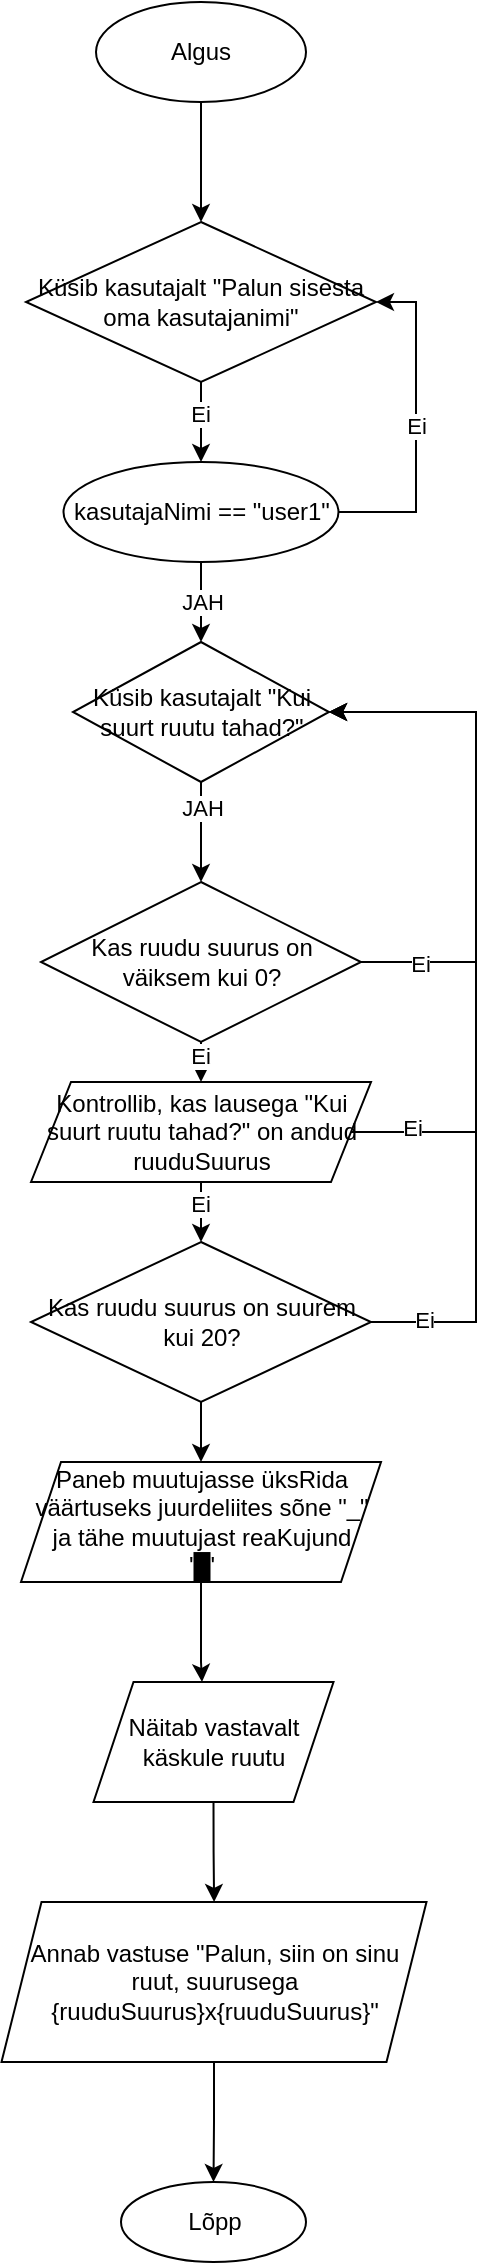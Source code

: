 <mxfile version="28.2.5">
  <diagram id="C5RBs43oDa-KdzZeNtuy" name="Page-1">
    <mxGraphModel dx="541" dy="1991" grid="1" gridSize="10" guides="1" tooltips="1" connect="1" arrows="1" fold="1" page="1" pageScale="1" pageWidth="827" pageHeight="1169" math="0" shadow="0">
      <root>
        <mxCell id="WIyWlLk6GJQsqaUBKTNV-0" />
        <mxCell id="WIyWlLk6GJQsqaUBKTNV-1" parent="WIyWlLk6GJQsqaUBKTNV-0" />
        <mxCell id="HW74CYclKivIJ3GnBQ72-51" style="edgeStyle=orthogonalEdgeStyle;rounded=0;orthogonalLoop=1;jettySize=auto;html=1;exitX=1;exitY=0.5;exitDx=0;exitDy=0;entryX=1;entryY=0.5;entryDx=0;entryDy=0;" edge="1" parent="WIyWlLk6GJQsqaUBKTNV-1" source="HW74CYclKivIJ3GnBQ72-0" target="HW74CYclKivIJ3GnBQ72-18">
          <mxGeometry relative="1" as="geometry">
            <Array as="points">
              <mxPoint x="340" y="210" />
              <mxPoint x="340" y="85" />
            </Array>
          </mxGeometry>
        </mxCell>
        <mxCell id="HW74CYclKivIJ3GnBQ72-63" value="Ei" style="edgeLabel;html=1;align=center;verticalAlign=middle;resizable=0;points=[];" vertex="1" connectable="0" parent="HW74CYclKivIJ3GnBQ72-51">
          <mxGeometry x="-0.769" y="-1" relative="1" as="geometry">
            <mxPoint as="offset" />
          </mxGeometry>
        </mxCell>
        <mxCell id="HW74CYclKivIJ3GnBQ72-53" style="edgeStyle=orthogonalEdgeStyle;rounded=0;orthogonalLoop=1;jettySize=auto;html=1;exitX=0.5;exitY=1;exitDx=0;exitDy=0;entryX=0.5;entryY=0;entryDx=0;entryDy=0;" edge="1" parent="WIyWlLk6GJQsqaUBKTNV-1" source="HW74CYclKivIJ3GnBQ72-0" target="HW74CYclKivIJ3GnBQ72-48">
          <mxGeometry relative="1" as="geometry" />
        </mxCell>
        <mxCell id="HW74CYclKivIJ3GnBQ72-55" value="Ei" style="edgeLabel;html=1;align=center;verticalAlign=middle;resizable=0;points=[];" vertex="1" connectable="0" parent="HW74CYclKivIJ3GnBQ72-53">
          <mxGeometry x="-0.285" y="-1" relative="1" as="geometry">
            <mxPoint as="offset" />
          </mxGeometry>
        </mxCell>
        <mxCell id="HW74CYclKivIJ3GnBQ72-0" value="Kas ruudu suurus on väiksem kui 0?" style="rhombus;whiteSpace=wrap;html=1;" vertex="1" parent="WIyWlLk6GJQsqaUBKTNV-1">
          <mxGeometry x="122.5" y="170" width="160" height="80" as="geometry" />
        </mxCell>
        <mxCell id="HW74CYclKivIJ3GnBQ72-38" style="edgeStyle=orthogonalEdgeStyle;rounded=0;orthogonalLoop=1;jettySize=auto;html=1;exitX=1;exitY=0.5;exitDx=0;exitDy=0;entryX=1;entryY=0.5;entryDx=0;entryDy=0;" edge="1" parent="WIyWlLk6GJQsqaUBKTNV-1" source="HW74CYclKivIJ3GnBQ72-1" target="HW74CYclKivIJ3GnBQ72-18">
          <mxGeometry relative="1" as="geometry">
            <Array as="points">
              <mxPoint x="340" y="390" />
              <mxPoint x="340" y="85" />
            </Array>
          </mxGeometry>
        </mxCell>
        <mxCell id="HW74CYclKivIJ3GnBQ72-64" value="Ei" style="edgeLabel;html=1;align=center;verticalAlign=middle;resizable=0;points=[];" vertex="1" connectable="0" parent="HW74CYclKivIJ3GnBQ72-38">
          <mxGeometry x="-0.879" y="1" relative="1" as="geometry">
            <mxPoint as="offset" />
          </mxGeometry>
        </mxCell>
        <mxCell id="HW74CYclKivIJ3GnBQ72-65" style="edgeStyle=orthogonalEdgeStyle;rounded=0;orthogonalLoop=1;jettySize=auto;html=1;exitX=0.5;exitY=1;exitDx=0;exitDy=0;" edge="1" parent="WIyWlLk6GJQsqaUBKTNV-1" source="HW74CYclKivIJ3GnBQ72-1" target="HW74CYclKivIJ3GnBQ72-47">
          <mxGeometry relative="1" as="geometry" />
        </mxCell>
        <mxCell id="HW74CYclKivIJ3GnBQ72-1" value="Kas ruudu suurus on suurem kui 20?" style="rhombus;whiteSpace=wrap;html=1;" vertex="1" parent="WIyWlLk6GJQsqaUBKTNV-1">
          <mxGeometry x="117.5" y="350" width="170" height="80" as="geometry" />
        </mxCell>
        <mxCell id="HW74CYclKivIJ3GnBQ72-16" style="edgeStyle=orthogonalEdgeStyle;rounded=0;orthogonalLoop=1;jettySize=auto;html=1;exitX=0.5;exitY=1;exitDx=0;exitDy=0;" edge="1" parent="WIyWlLk6GJQsqaUBKTNV-1" source="HW74CYclKivIJ3GnBQ72-11" target="HW74CYclKivIJ3GnBQ72-15">
          <mxGeometry relative="1" as="geometry" />
        </mxCell>
        <mxCell id="HW74CYclKivIJ3GnBQ72-59" value="Ei" style="edgeLabel;html=1;align=center;verticalAlign=middle;resizable=0;points=[];" vertex="1" connectable="0" parent="HW74CYclKivIJ3GnBQ72-16">
          <mxGeometry x="-0.205" y="-1" relative="1" as="geometry">
            <mxPoint as="offset" />
          </mxGeometry>
        </mxCell>
        <mxCell id="HW74CYclKivIJ3GnBQ72-11" value="Küsib kasutajalt &quot;Palun sisesta oma kasutajanimi&quot;" style="rhombus;whiteSpace=wrap;html=1;" vertex="1" parent="WIyWlLk6GJQsqaUBKTNV-1">
          <mxGeometry x="115" y="-160" width="175" height="80" as="geometry" />
        </mxCell>
        <mxCell id="HW74CYclKivIJ3GnBQ72-13" style="edgeStyle=orthogonalEdgeStyle;rounded=0;orthogonalLoop=1;jettySize=auto;html=1;exitX=0.5;exitY=1;exitDx=0;exitDy=0;" edge="1" parent="WIyWlLk6GJQsqaUBKTNV-1" source="HW74CYclKivIJ3GnBQ72-12" target="HW74CYclKivIJ3GnBQ72-11">
          <mxGeometry relative="1" as="geometry" />
        </mxCell>
        <mxCell id="HW74CYclKivIJ3GnBQ72-12" value="Algus" style="ellipse;whiteSpace=wrap;html=1;" vertex="1" parent="WIyWlLk6GJQsqaUBKTNV-1">
          <mxGeometry x="150" y="-270" width="105" height="50" as="geometry" />
        </mxCell>
        <mxCell id="HW74CYclKivIJ3GnBQ72-19" style="edgeStyle=orthogonalEdgeStyle;rounded=0;orthogonalLoop=1;jettySize=auto;html=1;exitX=0.5;exitY=1;exitDx=0;exitDy=0;" edge="1" parent="WIyWlLk6GJQsqaUBKTNV-1" source="HW74CYclKivIJ3GnBQ72-15" target="HW74CYclKivIJ3GnBQ72-18">
          <mxGeometry relative="1" as="geometry" />
        </mxCell>
        <mxCell id="HW74CYclKivIJ3GnBQ72-24" value="JAH" style="edgeLabel;html=1;align=center;verticalAlign=middle;resizable=0;points=[];" vertex="1" connectable="0" parent="HW74CYclKivIJ3GnBQ72-19">
          <mxGeometry x="-0.457" y="4" relative="1" as="geometry">
            <mxPoint x="-4" y="9" as="offset" />
          </mxGeometry>
        </mxCell>
        <mxCell id="HW74CYclKivIJ3GnBQ72-60" value="Ei" style="edgeStyle=orthogonalEdgeStyle;rounded=0;orthogonalLoop=1;jettySize=auto;html=1;exitX=1;exitY=0.5;exitDx=0;exitDy=0;entryX=1;entryY=0.5;entryDx=0;entryDy=0;" edge="1" parent="WIyWlLk6GJQsqaUBKTNV-1" source="HW74CYclKivIJ3GnBQ72-15" target="HW74CYclKivIJ3GnBQ72-11">
          <mxGeometry relative="1" as="geometry">
            <Array as="points">
              <mxPoint x="310" y="-15" />
              <mxPoint x="310" y="-120" />
            </Array>
          </mxGeometry>
        </mxCell>
        <mxCell id="HW74CYclKivIJ3GnBQ72-15" value="kasutajaNimi == &quot;user1&quot;" style="ellipse;whiteSpace=wrap;html=1;" vertex="1" parent="WIyWlLk6GJQsqaUBKTNV-1">
          <mxGeometry x="133.75" y="-40" width="137.5" height="50" as="geometry" />
        </mxCell>
        <mxCell id="HW74CYclKivIJ3GnBQ72-20" style="edgeStyle=orthogonalEdgeStyle;rounded=0;orthogonalLoop=1;jettySize=auto;html=1;exitX=0.5;exitY=1;exitDx=0;exitDy=0;" edge="1" parent="WIyWlLk6GJQsqaUBKTNV-1" source="HW74CYclKivIJ3GnBQ72-18" target="HW74CYclKivIJ3GnBQ72-0">
          <mxGeometry relative="1" as="geometry" />
        </mxCell>
        <mxCell id="HW74CYclKivIJ3GnBQ72-25" value="JAH" style="edgeLabel;html=1;align=center;verticalAlign=middle;resizable=0;points=[];" vertex="1" connectable="0" parent="HW74CYclKivIJ3GnBQ72-20">
          <mxGeometry x="-0.509" relative="1" as="geometry">
            <mxPoint as="offset" />
          </mxGeometry>
        </mxCell>
        <mxCell id="HW74CYclKivIJ3GnBQ72-18" value="Küsib kasutajalt &quot;Kui suurt ruutu tahad?&quot;" style="rhombus;whiteSpace=wrap;html=1;" vertex="1" parent="WIyWlLk6GJQsqaUBKTNV-1">
          <mxGeometry x="138.5" y="50" width="128" height="70" as="geometry" />
        </mxCell>
        <mxCell id="HW74CYclKivIJ3GnBQ72-34" style="edgeStyle=orthogonalEdgeStyle;rounded=0;orthogonalLoop=1;jettySize=auto;html=1;exitX=0.5;exitY=1;exitDx=0;exitDy=0;" edge="1" parent="WIyWlLk6GJQsqaUBKTNV-1" source="HW74CYclKivIJ3GnBQ72-22" target="HW74CYclKivIJ3GnBQ72-33">
          <mxGeometry relative="1" as="geometry" />
        </mxCell>
        <mxCell id="HW74CYclKivIJ3GnBQ72-22" value="Annab vastuse &quot;Palun, siin on sinu ruut, suurusega {ruuduSuurus}x{ruuduSuurus}&quot;" style="shape=parallelogram;perimeter=parallelogramPerimeter;whiteSpace=wrap;html=1;fixedSize=1;" vertex="1" parent="WIyWlLk6GJQsqaUBKTNV-1">
          <mxGeometry x="102.75" y="680" width="212.5" height="80" as="geometry" />
        </mxCell>
        <mxCell id="HW74CYclKivIJ3GnBQ72-31" style="edgeStyle=orthogonalEdgeStyle;rounded=0;orthogonalLoop=1;jettySize=auto;html=1;" edge="1" parent="WIyWlLk6GJQsqaUBKTNV-1" source="HW74CYclKivIJ3GnBQ72-47" target="HW74CYclKivIJ3GnBQ72-30">
          <mxGeometry relative="1" as="geometry">
            <mxPoint x="202.5" y="550" as="sourcePoint" />
            <Array as="points">
              <mxPoint x="203" y="560" />
              <mxPoint x="203" y="560" />
            </Array>
          </mxGeometry>
        </mxCell>
        <mxCell id="HW74CYclKivIJ3GnBQ72-32" style="edgeStyle=orthogonalEdgeStyle;rounded=0;orthogonalLoop=1;jettySize=auto;html=1;exitX=0.5;exitY=1;exitDx=0;exitDy=0;" edge="1" parent="WIyWlLk6GJQsqaUBKTNV-1" source="HW74CYclKivIJ3GnBQ72-30" target="HW74CYclKivIJ3GnBQ72-22">
          <mxGeometry relative="1" as="geometry" />
        </mxCell>
        <mxCell id="HW74CYclKivIJ3GnBQ72-30" value="Näitab vastavalt käskule ruutu" style="shape=parallelogram;perimeter=parallelogramPerimeter;whiteSpace=wrap;html=1;fixedSize=1;" vertex="1" parent="WIyWlLk6GJQsqaUBKTNV-1">
          <mxGeometry x="148.75" y="570" width="120" height="60" as="geometry" />
        </mxCell>
        <mxCell id="HW74CYclKivIJ3GnBQ72-33" value="Lõpp" style="ellipse;whiteSpace=wrap;html=1;" vertex="1" parent="WIyWlLk6GJQsqaUBKTNV-1">
          <mxGeometry x="162.5" y="820" width="92.5" height="40" as="geometry" />
        </mxCell>
        <mxCell id="HW74CYclKivIJ3GnBQ72-47" value="Paneb muutujasse üksRida väärtuseks juurdeliites sõne &quot;_&quot; ja tähe muutujast reaKujund&lt;div&gt;&#39;█&#39;&lt;/div&gt;" style="shape=parallelogram;perimeter=parallelogramPerimeter;whiteSpace=wrap;html=1;fixedSize=1;" vertex="1" parent="WIyWlLk6GJQsqaUBKTNV-1">
          <mxGeometry x="112.5" y="460" width="180" height="60" as="geometry" />
        </mxCell>
        <mxCell id="HW74CYclKivIJ3GnBQ72-54" style="edgeStyle=orthogonalEdgeStyle;rounded=0;orthogonalLoop=1;jettySize=auto;html=1;exitX=0.5;exitY=1;exitDx=0;exitDy=0;" edge="1" parent="WIyWlLk6GJQsqaUBKTNV-1" source="HW74CYclKivIJ3GnBQ72-48" target="HW74CYclKivIJ3GnBQ72-1">
          <mxGeometry relative="1" as="geometry" />
        </mxCell>
        <mxCell id="HW74CYclKivIJ3GnBQ72-56" value="Ei" style="edgeLabel;html=1;align=center;verticalAlign=middle;resizable=0;points=[];" vertex="1" connectable="0" parent="HW74CYclKivIJ3GnBQ72-54">
          <mxGeometry x="-0.557" y="-1" relative="1" as="geometry">
            <mxPoint as="offset" />
          </mxGeometry>
        </mxCell>
        <mxCell id="HW74CYclKivIJ3GnBQ72-66" style="edgeStyle=orthogonalEdgeStyle;rounded=0;orthogonalLoop=1;jettySize=auto;html=1;exitX=1;exitY=0.5;exitDx=0;exitDy=0;entryX=1;entryY=0.5;entryDx=0;entryDy=0;" edge="1" parent="WIyWlLk6GJQsqaUBKTNV-1" source="HW74CYclKivIJ3GnBQ72-48" target="HW74CYclKivIJ3GnBQ72-18">
          <mxGeometry relative="1" as="geometry">
            <Array as="points">
              <mxPoint x="340" y="295" />
              <mxPoint x="340" y="85" />
            </Array>
          </mxGeometry>
        </mxCell>
        <mxCell id="HW74CYclKivIJ3GnBQ72-67" value="Ei" style="edgeLabel;html=1;align=center;verticalAlign=middle;resizable=0;points=[];" vertex="1" connectable="0" parent="HW74CYclKivIJ3GnBQ72-66">
          <mxGeometry x="-0.824" y="2" relative="1" as="geometry">
            <mxPoint as="offset" />
          </mxGeometry>
        </mxCell>
        <mxCell id="HW74CYclKivIJ3GnBQ72-48" value="Kontrollib, kas lausega &quot;Kui suurt ruutu tahad?&quot; on andud ruuduSuurus" style="shape=parallelogram;perimeter=parallelogramPerimeter;whiteSpace=wrap;html=1;fixedSize=1;" vertex="1" parent="WIyWlLk6GJQsqaUBKTNV-1">
          <mxGeometry x="117.5" y="270" width="170" height="50" as="geometry" />
        </mxCell>
      </root>
    </mxGraphModel>
  </diagram>
</mxfile>
